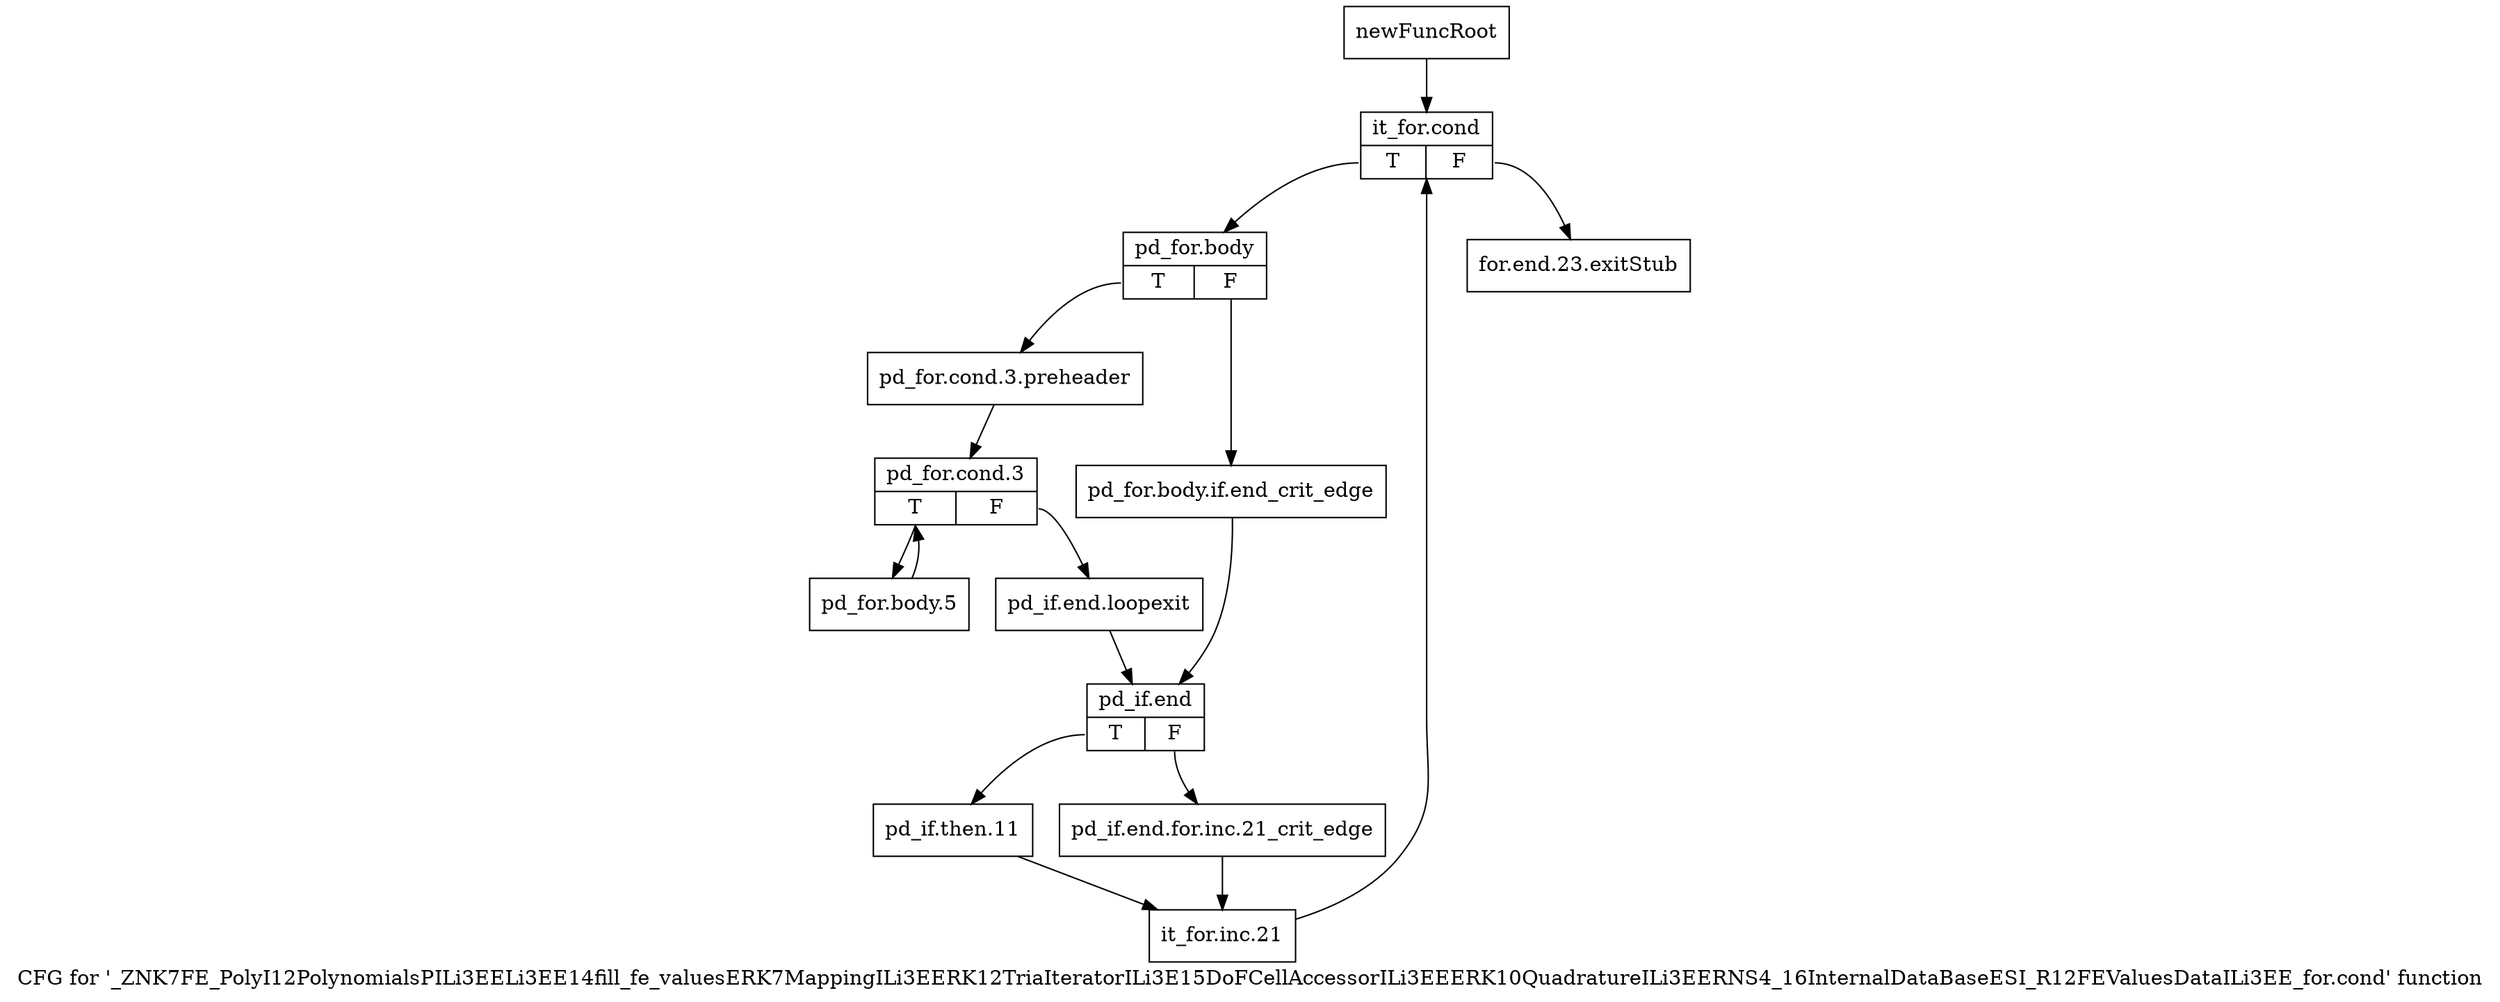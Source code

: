 digraph "CFG for '_ZNK7FE_PolyI12PolynomialsPILi3EELi3EE14fill_fe_valuesERK7MappingILi3EERK12TriaIteratorILi3E15DoFCellAccessorILi3EEERK10QuadratureILi3EERNS4_16InternalDataBaseESI_R12FEValuesDataILi3EE_for.cond' function" {
	label="CFG for '_ZNK7FE_PolyI12PolynomialsPILi3EELi3EE14fill_fe_valuesERK7MappingILi3EERK12TriaIteratorILi3E15DoFCellAccessorILi3EEERK10QuadratureILi3EERNS4_16InternalDataBaseESI_R12FEValuesDataILi3EE_for.cond' function";

	Node0x9986750 [shape=record,label="{newFuncRoot}"];
	Node0x9986750 -> Node0x99867f0;
	Node0x99867a0 [shape=record,label="{for.end.23.exitStub}"];
	Node0x99867f0 [shape=record,label="{it_for.cond|{<s0>T|<s1>F}}"];
	Node0x99867f0:s0 -> Node0x9986840;
	Node0x99867f0:s1 -> Node0x99867a0;
	Node0x9986840 [shape=record,label="{pd_for.body|{<s0>T|<s1>F}}"];
	Node0x9986840:s0 -> Node0x99868e0;
	Node0x9986840:s1 -> Node0x9986890;
	Node0x9986890 [shape=record,label="{pd_for.body.if.end_crit_edge}"];
	Node0x9986890 -> Node0x99869d0;
	Node0x99868e0 [shape=record,label="{pd_for.cond.3.preheader}"];
	Node0x99868e0 -> Node0x9986930;
	Node0x9986930 [shape=record,label="{pd_for.cond.3|{<s0>T|<s1>F}}"];
	Node0x9986930:s0 -> Node0x9986b10;
	Node0x9986930:s1 -> Node0x9986980;
	Node0x9986980 [shape=record,label="{pd_if.end.loopexit}"];
	Node0x9986980 -> Node0x99869d0;
	Node0x99869d0 [shape=record,label="{pd_if.end|{<s0>T|<s1>F}}"];
	Node0x99869d0:s0 -> Node0x9986a70;
	Node0x99869d0:s1 -> Node0x9986a20;
	Node0x9986a20 [shape=record,label="{pd_if.end.for.inc.21_crit_edge}"];
	Node0x9986a20 -> Node0x9986ac0;
	Node0x9986a70 [shape=record,label="{pd_if.then.11}"];
	Node0x9986a70 -> Node0x9986ac0;
	Node0x9986ac0 [shape=record,label="{it_for.inc.21}"];
	Node0x9986ac0 -> Node0x99867f0;
	Node0x9986b10 [shape=record,label="{pd_for.body.5}"];
	Node0x9986b10 -> Node0x9986930;
}

